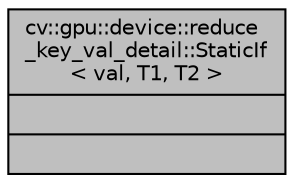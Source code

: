 digraph "cv::gpu::device::reduce_key_val_detail::StaticIf&lt; val, T1, T2 &gt;"
{
 // LATEX_PDF_SIZE
  edge [fontname="Helvetica",fontsize="10",labelfontname="Helvetica",labelfontsize="10"];
  node [fontname="Helvetica",fontsize="10",shape=record];
  Node1 [label="{cv::gpu::device::reduce\l_key_val_detail::StaticIf\l\< val, T1, T2 \>\n||}",height=0.2,width=0.4,color="black", fillcolor="grey75", style="filled", fontcolor="black",tooltip=" "];
}
